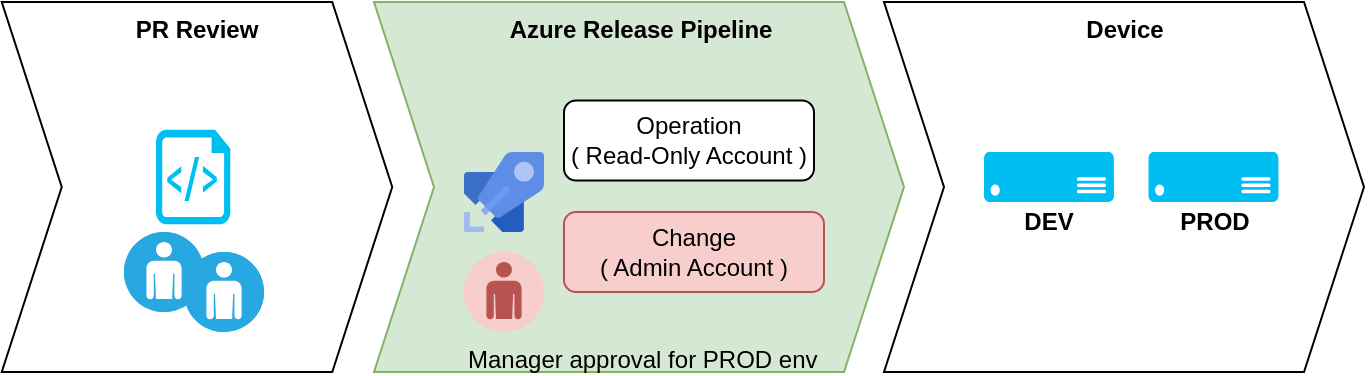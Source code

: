 <mxfile version="24.2.5" type="device">
  <diagram name="第 1 页" id="7SZsN18Ah_jdObdDjAO-">
    <mxGraphModel dx="3676" dy="724" grid="1" gridSize="10" guides="1" tooltips="1" connect="1" arrows="1" fold="1" page="1" pageScale="1" pageWidth="827" pageHeight="1169" math="0" shadow="0">
      <root>
        <mxCell id="0" />
        <mxCell id="1" parent="0" />
        <mxCell id="DDzt4kRQtpG-h_S7fNJy-28" value="&lt;b&gt;Device&lt;/b&gt;" style="html=1;shadow=0;dashed=0;align=center;verticalAlign=top;shape=mxgraph.arrows2.arrow;dy=0;dx=30;notch=30;" vertex="1" parent="1">
          <mxGeometry x="-1290" y="195" width="240" height="185" as="geometry" />
        </mxCell>
        <mxCell id="DDzt4kRQtpG-h_S7fNJy-27" value="&lt;b&gt;Azure Release Pipeline&lt;/b&gt;" style="html=1;shadow=0;dashed=0;align=center;verticalAlign=top;shape=mxgraph.arrows2.arrow;dy=0;dx=30;notch=30;fillColor=#d5e8d4;strokeColor=#82b366;" vertex="1" parent="1">
          <mxGeometry x="-1545" y="195" width="265" height="185" as="geometry" />
        </mxCell>
        <mxCell id="DDzt4kRQtpG-h_S7fNJy-21" value="&lt;b&gt;PR Review&lt;/b&gt;" style="html=1;shadow=0;dashed=0;align=center;verticalAlign=top;shape=mxgraph.arrows2.arrow;dy=0;dx=30;notch=30;horizontal=1;" vertex="1" parent="1">
          <mxGeometry x="-1731.13" y="195" width="195.25" height="185" as="geometry" />
        </mxCell>
        <mxCell id="DDzt4kRQtpG-h_S7fNJy-2" value="Operation&lt;br&gt;( Read-Only Account )" style="rounded=1;whiteSpace=wrap;html=1;" vertex="1" parent="1">
          <mxGeometry x="-1450" y="244.25" width="125" height="40" as="geometry" />
        </mxCell>
        <mxCell id="DDzt4kRQtpG-h_S7fNJy-6" value="" style="verticalLabelPosition=bottom;html=1;verticalAlign=top;align=center;strokeColor=none;fillColor=#00BEF2;shape=mxgraph.azure.script_file;pointerEvents=1;" vertex="1" parent="1">
          <mxGeometry x="-1654" y="258.88" width="37.14" height="47.25" as="geometry" />
        </mxCell>
        <mxCell id="DDzt4kRQtpG-h_S7fNJy-8" value="" style="image;sketch=0;aspect=fixed;html=1;points=[];align=center;fontSize=12;image=img/lib/mscae/Azure_Pipelines.svg;" vertex="1" parent="1">
          <mxGeometry x="-1500" y="270" width="40" height="40" as="geometry" />
        </mxCell>
        <mxCell id="DDzt4kRQtpG-h_S7fNJy-9" value="" style="fillColor=#28A8E0;verticalLabelPosition=bottom;sketch=0;html=1;strokeColor=#ffffff;verticalAlign=top;align=center;points=[[0.145,0.145,0],[0.5,0,0],[0.855,0.145,0],[1,0.5,0],[0.855,0.855,0],[0.5,1,0],[0.145,0.855,0],[0,0.5,0]];pointerEvents=1;shape=mxgraph.cisco_safe.compositeIcon;bgIcon=ellipse;resIcon=mxgraph.cisco_safe.capability.user;" vertex="1" parent="1">
          <mxGeometry x="-1670" y="310" width="40" height="40" as="geometry" />
        </mxCell>
        <mxCell id="DDzt4kRQtpG-h_S7fNJy-10" value="" style="fillColor=#28A8E0;verticalLabelPosition=bottom;sketch=0;html=1;strokeColor=#ffffff;verticalAlign=top;align=center;points=[[0.145,0.145,0],[0.5,0,0],[0.855,0.145,0],[1,0.5,0],[0.855,0.855,0],[0.5,1,0],[0.145,0.855,0],[0,0.5,0]];pointerEvents=1;shape=mxgraph.cisco_safe.compositeIcon;bgIcon=ellipse;resIcon=mxgraph.cisco_safe.capability.user;" vertex="1" parent="1">
          <mxGeometry x="-1640" y="320" width="40" height="40" as="geometry" />
        </mxCell>
        <mxCell id="DDzt4kRQtpG-h_S7fNJy-19" value="" style="verticalLabelPosition=bottom;html=1;verticalAlign=top;align=center;strokeColor=none;fillColor=#00BEF2;shape=mxgraph.azure.server;" vertex="1" parent="1">
          <mxGeometry x="-1157.75" y="270" width="65" height="25" as="geometry" />
        </mxCell>
        <mxCell id="DDzt4kRQtpG-h_S7fNJy-34" value="Change&lt;br&gt;( Admin Account )" style="rounded=1;whiteSpace=wrap;html=1;fillColor=#f8cecc;strokeColor=#b85450;" vertex="1" parent="1">
          <mxGeometry x="-1450" y="300" width="130" height="40" as="geometry" />
        </mxCell>
        <mxCell id="DDzt4kRQtpG-h_S7fNJy-35" value="" style="verticalLabelPosition=bottom;html=1;verticalAlign=top;align=center;strokeColor=none;fillColor=#00BEF2;shape=mxgraph.azure.server;" vertex="1" parent="1">
          <mxGeometry x="-1240" y="270" width="65" height="25" as="geometry" />
        </mxCell>
        <mxCell id="DDzt4kRQtpG-h_S7fNJy-36" value="DEV" style="text;html=1;align=center;verticalAlign=middle;whiteSpace=wrap;rounded=0;fontStyle=1" vertex="1" parent="1">
          <mxGeometry x="-1247.75" y="290" width="80.5" height="30" as="geometry" />
        </mxCell>
        <mxCell id="DDzt4kRQtpG-h_S7fNJy-37" value="PROD" style="text;html=1;align=center;verticalAlign=middle;whiteSpace=wrap;rounded=0;fontStyle=1" vertex="1" parent="1">
          <mxGeometry x="-1165.5" y="290" width="80.5" height="30" as="geometry" />
        </mxCell>
        <mxCell id="DDzt4kRQtpG-h_S7fNJy-39" value="&lt;div style=&quot;&quot;&gt;&lt;span style=&quot;background-color: initial;&quot;&gt;Manager approval for PROD env&lt;/span&gt;&lt;/div&gt;" style="fillColor=#f8cecc;verticalLabelPosition=bottom;sketch=0;html=1;strokeColor=#b85450;verticalAlign=top;align=left;points=[[0.145,0.145,0],[0.5,0,0],[0.855,0.145,0],[1,0.5,0],[0.855,0.855,0],[0.5,1,0],[0.145,0.855,0],[0,0.5,0]];pointerEvents=1;shape=mxgraph.cisco_safe.compositeIcon;bgIcon=ellipse;resIcon=mxgraph.cisco_safe.capability.user;" vertex="1" parent="1">
          <mxGeometry x="-1500" y="320" width="40" height="40" as="geometry" />
        </mxCell>
      </root>
    </mxGraphModel>
  </diagram>
</mxfile>
